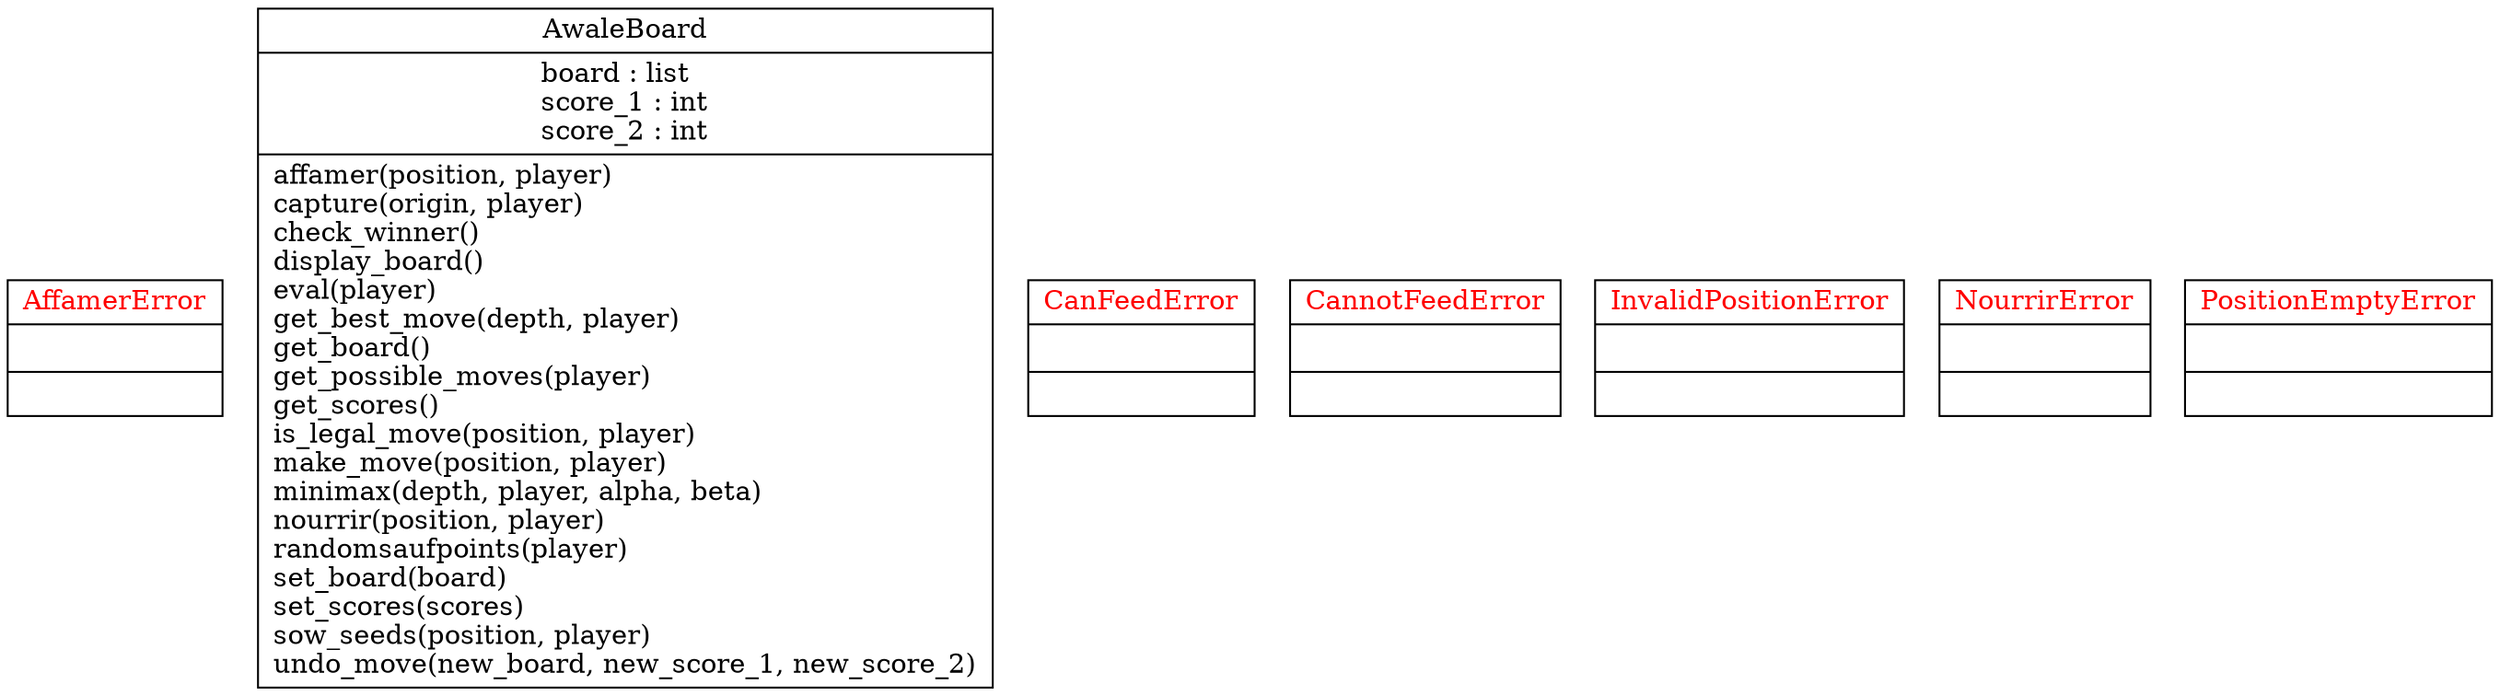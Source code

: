 digraph "classes_ProjectName" {
rankdir=BT
charset="utf-8"
"awaleboard.AffamerError" [color="black", fontcolor="red", label=<{AffamerError|<br ALIGN="LEFT"/>|}>, shape="record", style="solid"];
"awaleboard.AwaleBoard" [color="black", fontcolor="black", label=<{AwaleBoard|board : list<br ALIGN="LEFT"/>score_1 : int<br ALIGN="LEFT"/>score_2 : int<br ALIGN="LEFT"/>|affamer(position, player)<br ALIGN="LEFT"/>capture(origin, player)<br ALIGN="LEFT"/>check_winner()<br ALIGN="LEFT"/>display_board()<br ALIGN="LEFT"/>eval(player)<br ALIGN="LEFT"/>get_best_move(depth, player)<br ALIGN="LEFT"/>get_board()<br ALIGN="LEFT"/>get_possible_moves(player)<br ALIGN="LEFT"/>get_scores()<br ALIGN="LEFT"/>is_legal_move(position, player)<br ALIGN="LEFT"/>make_move(position, player)<br ALIGN="LEFT"/>minimax(depth, player, alpha, beta)<br ALIGN="LEFT"/>nourrir(position, player)<br ALIGN="LEFT"/>randomsaufpoints(player)<br ALIGN="LEFT"/>set_board(board)<br ALIGN="LEFT"/>set_scores(scores)<br ALIGN="LEFT"/>sow_seeds(position, player)<br ALIGN="LEFT"/>undo_move(new_board, new_score_1, new_score_2)<br ALIGN="LEFT"/>}>, shape="record", style="solid"];
"awaleboard.CanFeedError" [color="black", fontcolor="red", label=<{CanFeedError|<br ALIGN="LEFT"/>|}>, shape="record", style="solid"];
"awaleboard.CannotFeedError" [color="black", fontcolor="red", label=<{CannotFeedError|<br ALIGN="LEFT"/>|}>, shape="record", style="solid"];
"awaleboard.InvalidPositionError" [color="black", fontcolor="red", label=<{InvalidPositionError|<br ALIGN="LEFT"/>|}>, shape="record", style="solid"];
"awaleboard.NourrirError" [color="black", fontcolor="red", label=<{NourrirError|<br ALIGN="LEFT"/>|}>, shape="record", style="solid"];
"awaleboard.PositionEmptyError" [color="black", fontcolor="red", label=<{PositionEmptyError|<br ALIGN="LEFT"/>|}>, shape="record", style="solid"];
}
